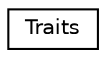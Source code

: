 digraph "Graphical Class Hierarchy"
{
 // INTERACTIVE_SVG=YES
  edge [fontname="Helvetica",fontsize="10",labelfontname="Helvetica",labelfontsize="10"];
  node [fontname="Helvetica",fontsize="10",shape=record];
  rankdir="LR";
  Node1 [label="Traits",height=0.2,width=0.4,color="black", fillcolor="white", style="filled",URL="$class_traits.html"];
}
